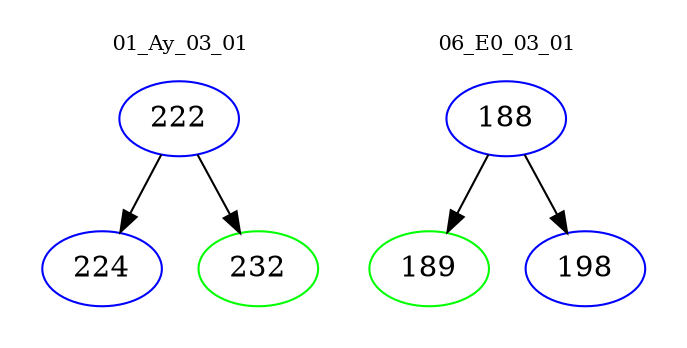 digraph{
subgraph cluster_0 {
color = white
label = "01_Ay_03_01";
fontsize=10;
T0_222 [label="222", color="blue"]
T0_222 -> T0_224 [color="black"]
T0_224 [label="224", color="blue"]
T0_222 -> T0_232 [color="black"]
T0_232 [label="232", color="green"]
}
subgraph cluster_1 {
color = white
label = "06_E0_03_01";
fontsize=10;
T1_188 [label="188", color="blue"]
T1_188 -> T1_189 [color="black"]
T1_189 [label="189", color="green"]
T1_188 -> T1_198 [color="black"]
T1_198 [label="198", color="blue"]
}
}
